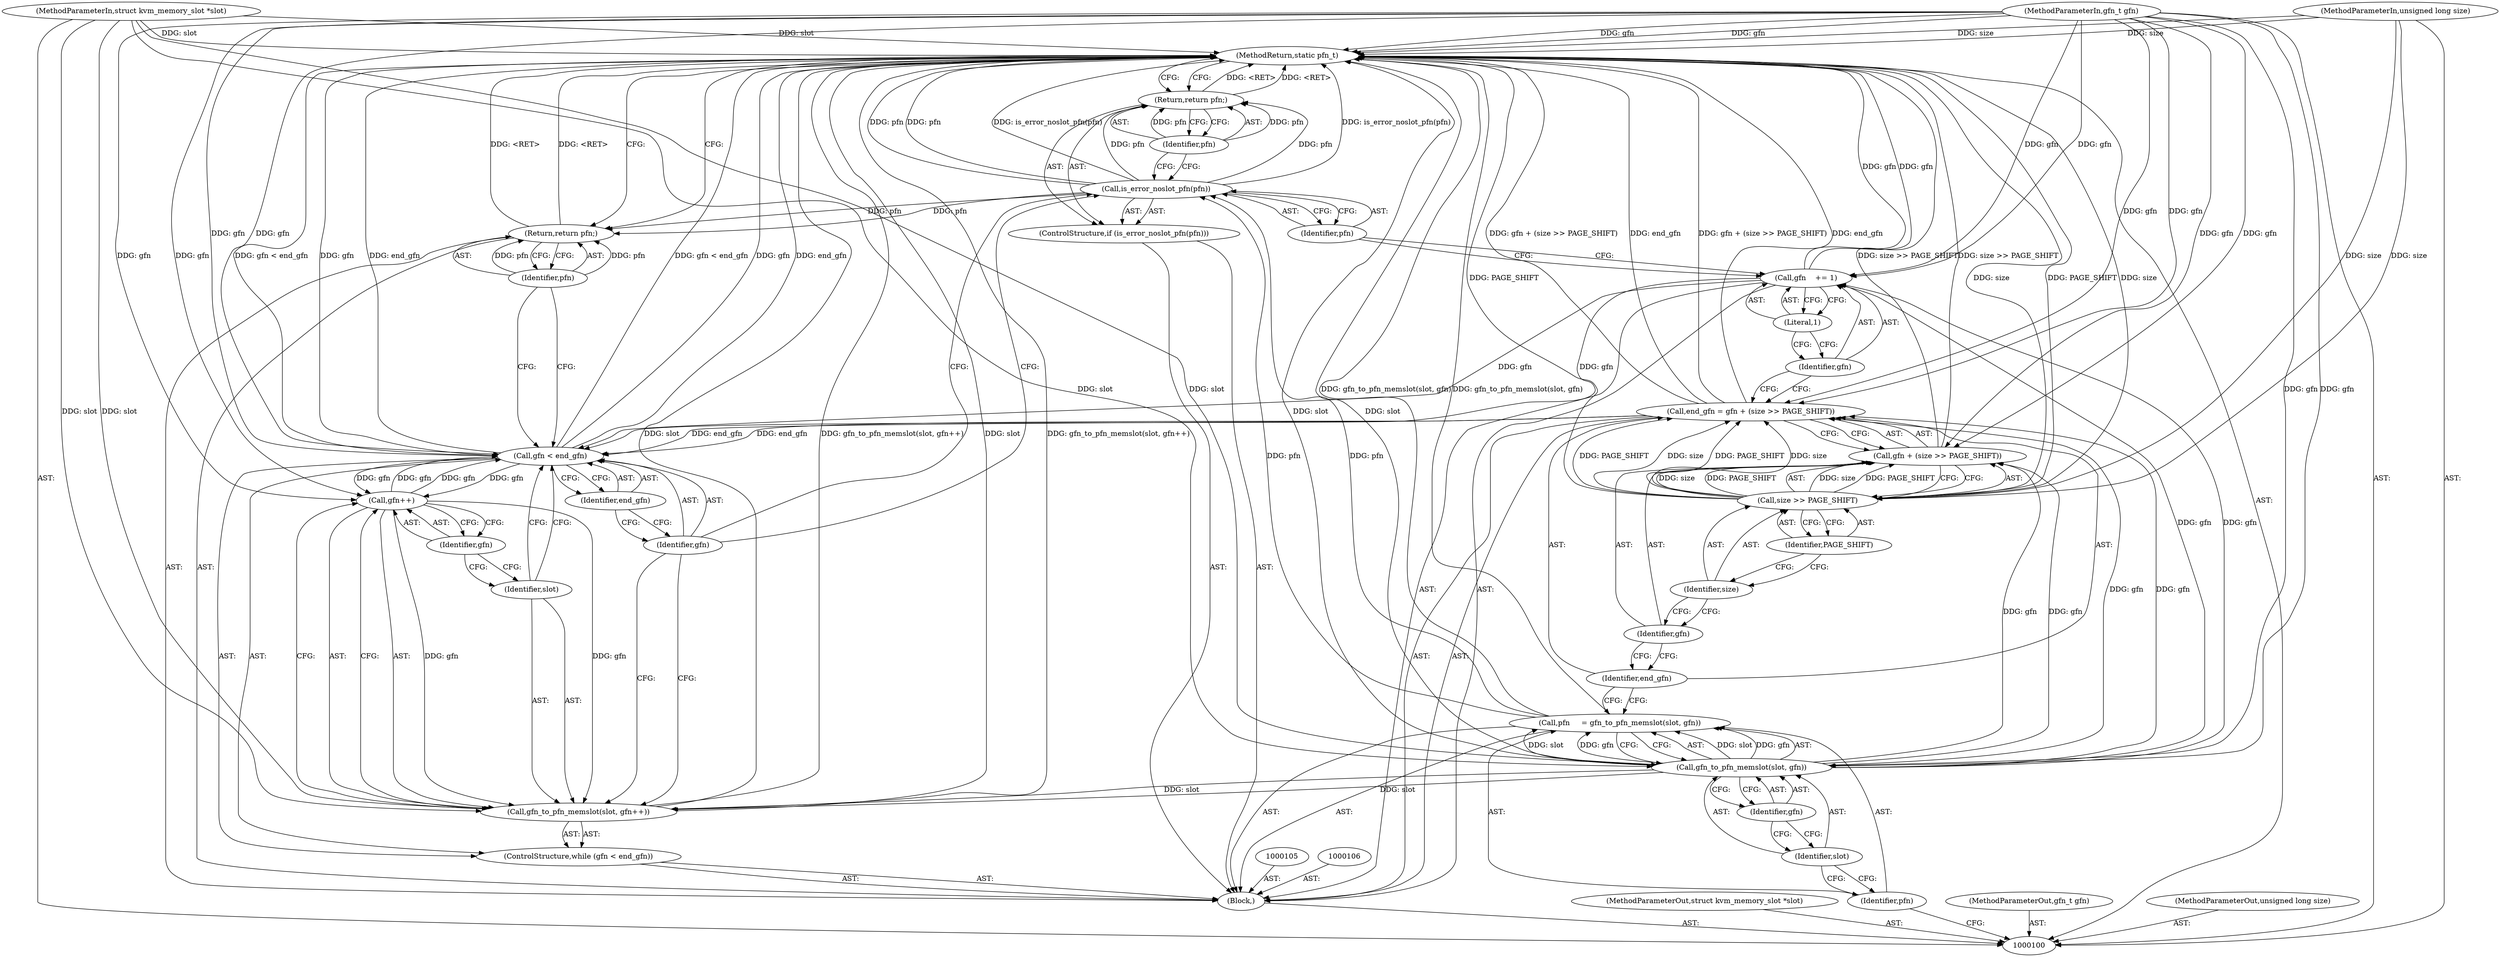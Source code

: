 digraph "1_linux_3d32e4dbe71374a6780eaf51d719d76f9a9bf22f_0" {
"1000137" [label="(MethodReturn,static pfn_t)"];
"1000101" [label="(MethodParameterIn,struct kvm_memory_slot *slot)"];
"1000185" [label="(MethodParameterOut,struct kvm_memory_slot *slot)"];
"1000102" [label="(MethodParameterIn,gfn_t gfn)"];
"1000186" [label="(MethodParameterOut,gfn_t gfn)"];
"1000122" [label="(ControlStructure,if (is_error_noslot_pfn(pfn)))"];
"1000124" [label="(Identifier,pfn)"];
"1000123" [label="(Call,is_error_noslot_pfn(pfn))"];
"1000125" [label="(Return,return pfn;)"];
"1000126" [label="(Identifier,pfn)"];
"1000127" [label="(ControlStructure,while (gfn < end_gfn))"];
"1000130" [label="(Identifier,end_gfn)"];
"1000128" [label="(Call,gfn < end_gfn)"];
"1000129" [label="(Identifier,gfn)"];
"1000131" [label="(Call,gfn_to_pfn_memslot(slot, gfn++))"];
"1000132" [label="(Identifier,slot)"];
"1000133" [label="(Call,gfn++)"];
"1000134" [label="(Identifier,gfn)"];
"1000135" [label="(Return,return pfn;)"];
"1000136" [label="(Identifier,pfn)"];
"1000103" [label="(MethodParameterIn,unsigned long size)"];
"1000187" [label="(MethodParameterOut,unsigned long size)"];
"1000104" [label="(Block,)"];
"1000109" [label="(Call,gfn_to_pfn_memslot(slot, gfn))"];
"1000107" [label="(Call,pfn     = gfn_to_pfn_memslot(slot, gfn))"];
"1000108" [label="(Identifier,pfn)"];
"1000110" [label="(Identifier,slot)"];
"1000111" [label="(Identifier,gfn)"];
"1000112" [label="(Call,end_gfn = gfn + (size >> PAGE_SHIFT))"];
"1000113" [label="(Identifier,end_gfn)"];
"1000114" [label="(Call,gfn + (size >> PAGE_SHIFT))"];
"1000115" [label="(Identifier,gfn)"];
"1000116" [label="(Call,size >> PAGE_SHIFT)"];
"1000117" [label="(Identifier,size)"];
"1000118" [label="(Identifier,PAGE_SHIFT)"];
"1000121" [label="(Literal,1)"];
"1000119" [label="(Call,gfn    += 1)"];
"1000120" [label="(Identifier,gfn)"];
"1000137" -> "1000100"  [label="AST: "];
"1000137" -> "1000125"  [label="CFG: "];
"1000137" -> "1000135"  [label="CFG: "];
"1000135" -> "1000137"  [label="DDG: <RET>"];
"1000116" -> "1000137"  [label="DDG: size"];
"1000116" -> "1000137"  [label="DDG: PAGE_SHIFT"];
"1000128" -> "1000137"  [label="DDG: end_gfn"];
"1000128" -> "1000137"  [label="DDG: gfn < end_gfn"];
"1000128" -> "1000137"  [label="DDG: gfn"];
"1000112" -> "1000137"  [label="DDG: gfn + (size >> PAGE_SHIFT)"];
"1000112" -> "1000137"  [label="DDG: end_gfn"];
"1000114" -> "1000137"  [label="DDG: size >> PAGE_SHIFT"];
"1000107" -> "1000137"  [label="DDG: gfn_to_pfn_memslot(slot, gfn)"];
"1000123" -> "1000137"  [label="DDG: is_error_noslot_pfn(pfn)"];
"1000123" -> "1000137"  [label="DDG: pfn"];
"1000131" -> "1000137"  [label="DDG: slot"];
"1000131" -> "1000137"  [label="DDG: gfn_to_pfn_memslot(slot, gfn++)"];
"1000103" -> "1000137"  [label="DDG: size"];
"1000102" -> "1000137"  [label="DDG: gfn"];
"1000101" -> "1000137"  [label="DDG: slot"];
"1000109" -> "1000137"  [label="DDG: slot"];
"1000119" -> "1000137"  [label="DDG: gfn"];
"1000125" -> "1000137"  [label="DDG: <RET>"];
"1000101" -> "1000100"  [label="AST: "];
"1000101" -> "1000137"  [label="DDG: slot"];
"1000101" -> "1000109"  [label="DDG: slot"];
"1000101" -> "1000131"  [label="DDG: slot"];
"1000185" -> "1000100"  [label="AST: "];
"1000102" -> "1000100"  [label="AST: "];
"1000102" -> "1000137"  [label="DDG: gfn"];
"1000102" -> "1000109"  [label="DDG: gfn"];
"1000102" -> "1000112"  [label="DDG: gfn"];
"1000102" -> "1000114"  [label="DDG: gfn"];
"1000102" -> "1000119"  [label="DDG: gfn"];
"1000102" -> "1000128"  [label="DDG: gfn"];
"1000102" -> "1000133"  [label="DDG: gfn"];
"1000186" -> "1000100"  [label="AST: "];
"1000122" -> "1000104"  [label="AST: "];
"1000123" -> "1000122"  [label="AST: "];
"1000125" -> "1000122"  [label="AST: "];
"1000124" -> "1000123"  [label="AST: "];
"1000124" -> "1000119"  [label="CFG: "];
"1000123" -> "1000124"  [label="CFG: "];
"1000123" -> "1000122"  [label="AST: "];
"1000123" -> "1000124"  [label="CFG: "];
"1000124" -> "1000123"  [label="AST: "];
"1000126" -> "1000123"  [label="CFG: "];
"1000129" -> "1000123"  [label="CFG: "];
"1000123" -> "1000137"  [label="DDG: is_error_noslot_pfn(pfn)"];
"1000123" -> "1000137"  [label="DDG: pfn"];
"1000107" -> "1000123"  [label="DDG: pfn"];
"1000123" -> "1000125"  [label="DDG: pfn"];
"1000123" -> "1000135"  [label="DDG: pfn"];
"1000125" -> "1000122"  [label="AST: "];
"1000125" -> "1000126"  [label="CFG: "];
"1000126" -> "1000125"  [label="AST: "];
"1000137" -> "1000125"  [label="CFG: "];
"1000125" -> "1000137"  [label="DDG: <RET>"];
"1000126" -> "1000125"  [label="DDG: pfn"];
"1000123" -> "1000125"  [label="DDG: pfn"];
"1000126" -> "1000125"  [label="AST: "];
"1000126" -> "1000123"  [label="CFG: "];
"1000125" -> "1000126"  [label="CFG: "];
"1000126" -> "1000125"  [label="DDG: pfn"];
"1000127" -> "1000104"  [label="AST: "];
"1000128" -> "1000127"  [label="AST: "];
"1000131" -> "1000127"  [label="AST: "];
"1000130" -> "1000128"  [label="AST: "];
"1000130" -> "1000129"  [label="CFG: "];
"1000128" -> "1000130"  [label="CFG: "];
"1000128" -> "1000127"  [label="AST: "];
"1000128" -> "1000130"  [label="CFG: "];
"1000129" -> "1000128"  [label="AST: "];
"1000130" -> "1000128"  [label="AST: "];
"1000132" -> "1000128"  [label="CFG: "];
"1000136" -> "1000128"  [label="CFG: "];
"1000128" -> "1000137"  [label="DDG: end_gfn"];
"1000128" -> "1000137"  [label="DDG: gfn < end_gfn"];
"1000128" -> "1000137"  [label="DDG: gfn"];
"1000133" -> "1000128"  [label="DDG: gfn"];
"1000119" -> "1000128"  [label="DDG: gfn"];
"1000102" -> "1000128"  [label="DDG: gfn"];
"1000112" -> "1000128"  [label="DDG: end_gfn"];
"1000128" -> "1000133"  [label="DDG: gfn"];
"1000129" -> "1000128"  [label="AST: "];
"1000129" -> "1000131"  [label="CFG: "];
"1000129" -> "1000123"  [label="CFG: "];
"1000130" -> "1000129"  [label="CFG: "];
"1000131" -> "1000127"  [label="AST: "];
"1000131" -> "1000133"  [label="CFG: "];
"1000132" -> "1000131"  [label="AST: "];
"1000133" -> "1000131"  [label="AST: "];
"1000129" -> "1000131"  [label="CFG: "];
"1000131" -> "1000137"  [label="DDG: slot"];
"1000131" -> "1000137"  [label="DDG: gfn_to_pfn_memslot(slot, gfn++)"];
"1000109" -> "1000131"  [label="DDG: slot"];
"1000101" -> "1000131"  [label="DDG: slot"];
"1000133" -> "1000131"  [label="DDG: gfn"];
"1000132" -> "1000131"  [label="AST: "];
"1000132" -> "1000128"  [label="CFG: "];
"1000134" -> "1000132"  [label="CFG: "];
"1000133" -> "1000131"  [label="AST: "];
"1000133" -> "1000134"  [label="CFG: "];
"1000134" -> "1000133"  [label="AST: "];
"1000131" -> "1000133"  [label="CFG: "];
"1000133" -> "1000128"  [label="DDG: gfn"];
"1000133" -> "1000131"  [label="DDG: gfn"];
"1000128" -> "1000133"  [label="DDG: gfn"];
"1000102" -> "1000133"  [label="DDG: gfn"];
"1000134" -> "1000133"  [label="AST: "];
"1000134" -> "1000132"  [label="CFG: "];
"1000133" -> "1000134"  [label="CFG: "];
"1000135" -> "1000104"  [label="AST: "];
"1000135" -> "1000136"  [label="CFG: "];
"1000136" -> "1000135"  [label="AST: "];
"1000137" -> "1000135"  [label="CFG: "];
"1000135" -> "1000137"  [label="DDG: <RET>"];
"1000136" -> "1000135"  [label="DDG: pfn"];
"1000123" -> "1000135"  [label="DDG: pfn"];
"1000136" -> "1000135"  [label="AST: "];
"1000136" -> "1000128"  [label="CFG: "];
"1000135" -> "1000136"  [label="CFG: "];
"1000136" -> "1000135"  [label="DDG: pfn"];
"1000103" -> "1000100"  [label="AST: "];
"1000103" -> "1000137"  [label="DDG: size"];
"1000103" -> "1000116"  [label="DDG: size"];
"1000187" -> "1000100"  [label="AST: "];
"1000104" -> "1000100"  [label="AST: "];
"1000105" -> "1000104"  [label="AST: "];
"1000106" -> "1000104"  [label="AST: "];
"1000107" -> "1000104"  [label="AST: "];
"1000112" -> "1000104"  [label="AST: "];
"1000119" -> "1000104"  [label="AST: "];
"1000122" -> "1000104"  [label="AST: "];
"1000127" -> "1000104"  [label="AST: "];
"1000135" -> "1000104"  [label="AST: "];
"1000109" -> "1000107"  [label="AST: "];
"1000109" -> "1000111"  [label="CFG: "];
"1000110" -> "1000109"  [label="AST: "];
"1000111" -> "1000109"  [label="AST: "];
"1000107" -> "1000109"  [label="CFG: "];
"1000109" -> "1000137"  [label="DDG: slot"];
"1000109" -> "1000107"  [label="DDG: slot"];
"1000109" -> "1000107"  [label="DDG: gfn"];
"1000101" -> "1000109"  [label="DDG: slot"];
"1000102" -> "1000109"  [label="DDG: gfn"];
"1000109" -> "1000112"  [label="DDG: gfn"];
"1000109" -> "1000114"  [label="DDG: gfn"];
"1000109" -> "1000119"  [label="DDG: gfn"];
"1000109" -> "1000131"  [label="DDG: slot"];
"1000107" -> "1000104"  [label="AST: "];
"1000107" -> "1000109"  [label="CFG: "];
"1000108" -> "1000107"  [label="AST: "];
"1000109" -> "1000107"  [label="AST: "];
"1000113" -> "1000107"  [label="CFG: "];
"1000107" -> "1000137"  [label="DDG: gfn_to_pfn_memslot(slot, gfn)"];
"1000109" -> "1000107"  [label="DDG: slot"];
"1000109" -> "1000107"  [label="DDG: gfn"];
"1000107" -> "1000123"  [label="DDG: pfn"];
"1000108" -> "1000107"  [label="AST: "];
"1000108" -> "1000100"  [label="CFG: "];
"1000110" -> "1000108"  [label="CFG: "];
"1000110" -> "1000109"  [label="AST: "];
"1000110" -> "1000108"  [label="CFG: "];
"1000111" -> "1000110"  [label="CFG: "];
"1000111" -> "1000109"  [label="AST: "];
"1000111" -> "1000110"  [label="CFG: "];
"1000109" -> "1000111"  [label="CFG: "];
"1000112" -> "1000104"  [label="AST: "];
"1000112" -> "1000114"  [label="CFG: "];
"1000113" -> "1000112"  [label="AST: "];
"1000114" -> "1000112"  [label="AST: "];
"1000120" -> "1000112"  [label="CFG: "];
"1000112" -> "1000137"  [label="DDG: gfn + (size >> PAGE_SHIFT)"];
"1000112" -> "1000137"  [label="DDG: end_gfn"];
"1000109" -> "1000112"  [label="DDG: gfn"];
"1000102" -> "1000112"  [label="DDG: gfn"];
"1000116" -> "1000112"  [label="DDG: size"];
"1000116" -> "1000112"  [label="DDG: PAGE_SHIFT"];
"1000112" -> "1000128"  [label="DDG: end_gfn"];
"1000113" -> "1000112"  [label="AST: "];
"1000113" -> "1000107"  [label="CFG: "];
"1000115" -> "1000113"  [label="CFG: "];
"1000114" -> "1000112"  [label="AST: "];
"1000114" -> "1000116"  [label="CFG: "];
"1000115" -> "1000114"  [label="AST: "];
"1000116" -> "1000114"  [label="AST: "];
"1000112" -> "1000114"  [label="CFG: "];
"1000114" -> "1000137"  [label="DDG: size >> PAGE_SHIFT"];
"1000109" -> "1000114"  [label="DDG: gfn"];
"1000102" -> "1000114"  [label="DDG: gfn"];
"1000116" -> "1000114"  [label="DDG: size"];
"1000116" -> "1000114"  [label="DDG: PAGE_SHIFT"];
"1000115" -> "1000114"  [label="AST: "];
"1000115" -> "1000113"  [label="CFG: "];
"1000117" -> "1000115"  [label="CFG: "];
"1000116" -> "1000114"  [label="AST: "];
"1000116" -> "1000118"  [label="CFG: "];
"1000117" -> "1000116"  [label="AST: "];
"1000118" -> "1000116"  [label="AST: "];
"1000114" -> "1000116"  [label="CFG: "];
"1000116" -> "1000137"  [label="DDG: size"];
"1000116" -> "1000137"  [label="DDG: PAGE_SHIFT"];
"1000116" -> "1000112"  [label="DDG: size"];
"1000116" -> "1000112"  [label="DDG: PAGE_SHIFT"];
"1000116" -> "1000114"  [label="DDG: size"];
"1000116" -> "1000114"  [label="DDG: PAGE_SHIFT"];
"1000103" -> "1000116"  [label="DDG: size"];
"1000117" -> "1000116"  [label="AST: "];
"1000117" -> "1000115"  [label="CFG: "];
"1000118" -> "1000117"  [label="CFG: "];
"1000118" -> "1000116"  [label="AST: "];
"1000118" -> "1000117"  [label="CFG: "];
"1000116" -> "1000118"  [label="CFG: "];
"1000121" -> "1000119"  [label="AST: "];
"1000121" -> "1000120"  [label="CFG: "];
"1000119" -> "1000121"  [label="CFG: "];
"1000119" -> "1000104"  [label="AST: "];
"1000119" -> "1000121"  [label="CFG: "];
"1000120" -> "1000119"  [label="AST: "];
"1000121" -> "1000119"  [label="AST: "];
"1000124" -> "1000119"  [label="CFG: "];
"1000119" -> "1000137"  [label="DDG: gfn"];
"1000102" -> "1000119"  [label="DDG: gfn"];
"1000109" -> "1000119"  [label="DDG: gfn"];
"1000119" -> "1000128"  [label="DDG: gfn"];
"1000120" -> "1000119"  [label="AST: "];
"1000120" -> "1000112"  [label="CFG: "];
"1000121" -> "1000120"  [label="CFG: "];
}
